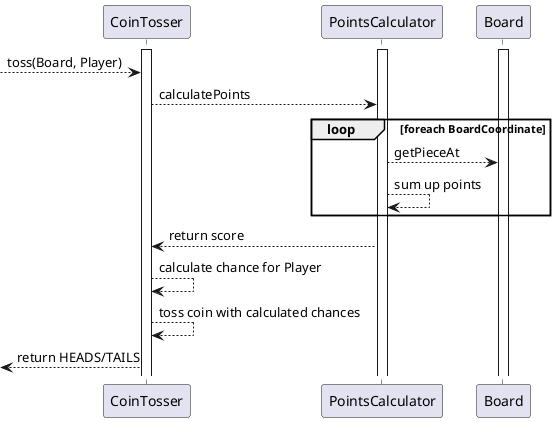 @startuml
'https://plantuml.com/class-diagram

activate CoinTosser
activate PointsCalculator
activate Board

--> CoinTosser: toss(Board, Player)
CoinTosser --> PointsCalculator: calculatePoints
loop foreach BoardCoordinate
    PointsCalculator --> Board: getPieceAt
    PointsCalculator --> PointsCalculator: sum up points
end
CoinTosser <-- PointsCalculator: return score
CoinTosser --> CoinTosser: calculate chance for Player
CoinTosser --> CoinTosser: toss coin with calculated chances
<-- CoinTosser: return HEADS/TAILS

@enduml
